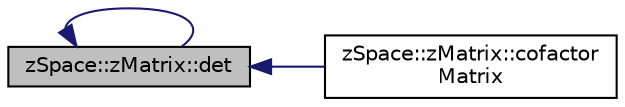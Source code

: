 digraph "zSpace::zMatrix::det"
{
  edge [fontname="Helvetica",fontsize="10",labelfontname="Helvetica",labelfontsize="10"];
  node [fontname="Helvetica",fontsize="10",shape=record];
  rankdir="LR";
  Node18 [label="zSpace::zMatrix::det",height=0.2,width=0.4,color="black", fillcolor="grey75", style="filled", fontcolor="black"];
  Node18 -> Node19 [dir="back",color="midnightblue",fontsize="10",style="solid",fontname="Helvetica"];
  Node19 [label="zSpace::zMatrix::cofactor\lMatrix",height=0.2,width=0.4,color="black", fillcolor="white", style="filled",URL="$classz_space_1_1z_matrix.html#a356ae1d5f9ba149ef3726a71cdd78fcb",tooltip="This method returns the cofactor matrix of the input square matrix. "];
  Node18 -> Node18 [dir="back",color="midnightblue",fontsize="10",style="solid",fontname="Helvetica"];
}
